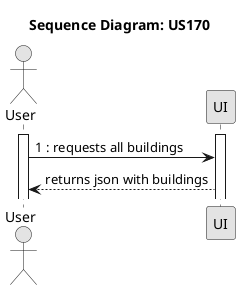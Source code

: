 @startuml
skinparam Monochrome true
skinparam PackageStyle rectangle
skinparam Shadowing false

title Sequence Diagram: US170

actor "User" as User
participant "UI" as UI

activate User
activate UI
User -> UI : 1 : requests all buildings
UI --> User : returns json with buildings


@enduml